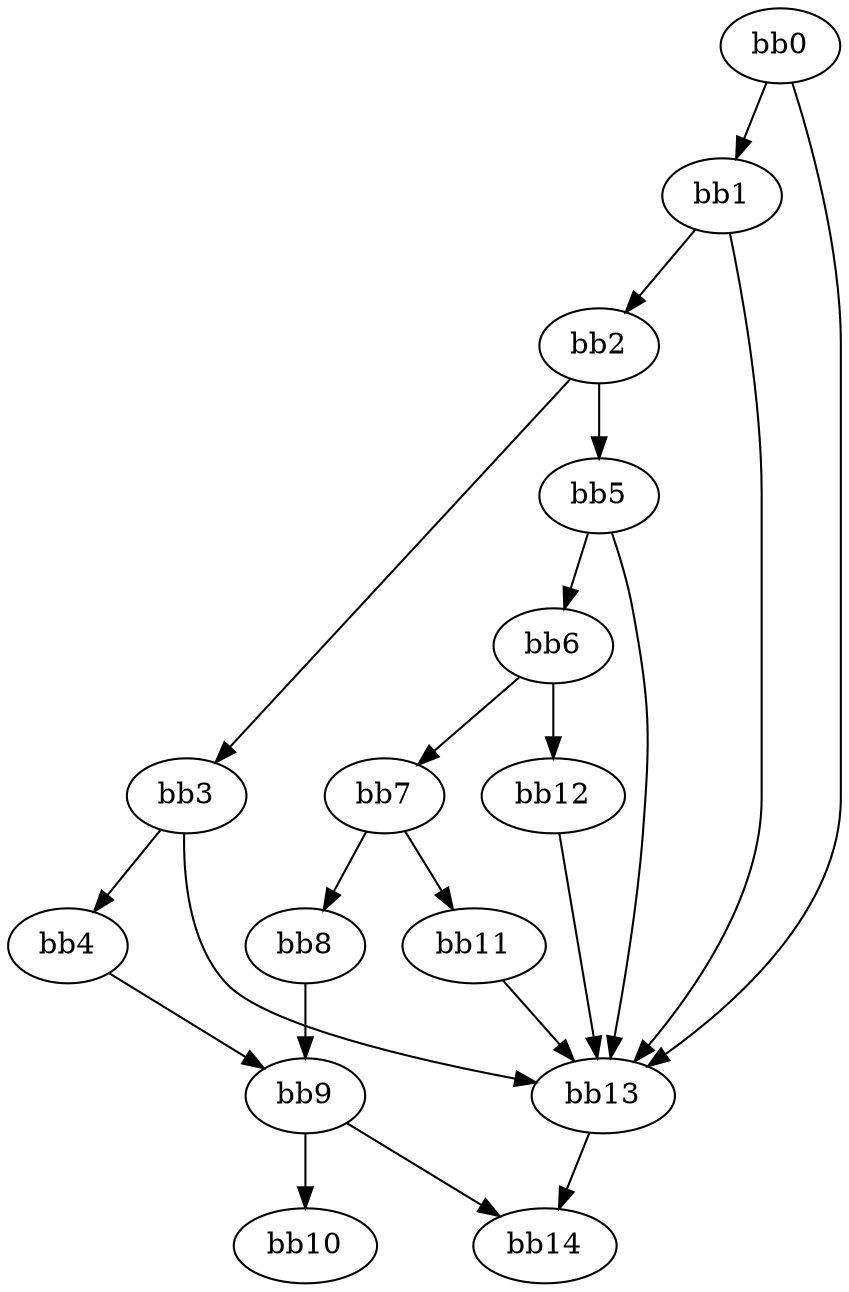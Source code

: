digraph {
    0 [ label = "bb0\l" ]
    1 [ label = "bb1\l" ]
    2 [ label = "bb2\l" ]
    3 [ label = "bb3\l" ]
    4 [ label = "bb4\l" ]
    5 [ label = "bb5\l" ]
    6 [ label = "bb6\l" ]
    7 [ label = "bb7\l" ]
    8 [ label = "bb8\l" ]
    9 [ label = "bb9\l" ]
    10 [ label = "bb10\l" ]
    11 [ label = "bb11\l" ]
    12 [ label = "bb12\l" ]
    13 [ label = "bb13\l" ]
    14 [ label = "bb14\l" ]
    0 -> 1 [ ]
    0 -> 13 [ ]
    1 -> 2 [ ]
    1 -> 13 [ ]
    2 -> 3 [ ]
    2 -> 5 [ ]
    3 -> 4 [ ]
    3 -> 13 [ ]
    4 -> 9 [ ]
    5 -> 6 [ ]
    5 -> 13 [ ]
    6 -> 7 [ ]
    6 -> 12 [ ]
    7 -> 8 [ ]
    7 -> 11 [ ]
    8 -> 9 [ ]
    9 -> 10 [ ]
    9 -> 14 [ ]
    11 -> 13 [ ]
    12 -> 13 [ ]
    13 -> 14 [ ]
}

